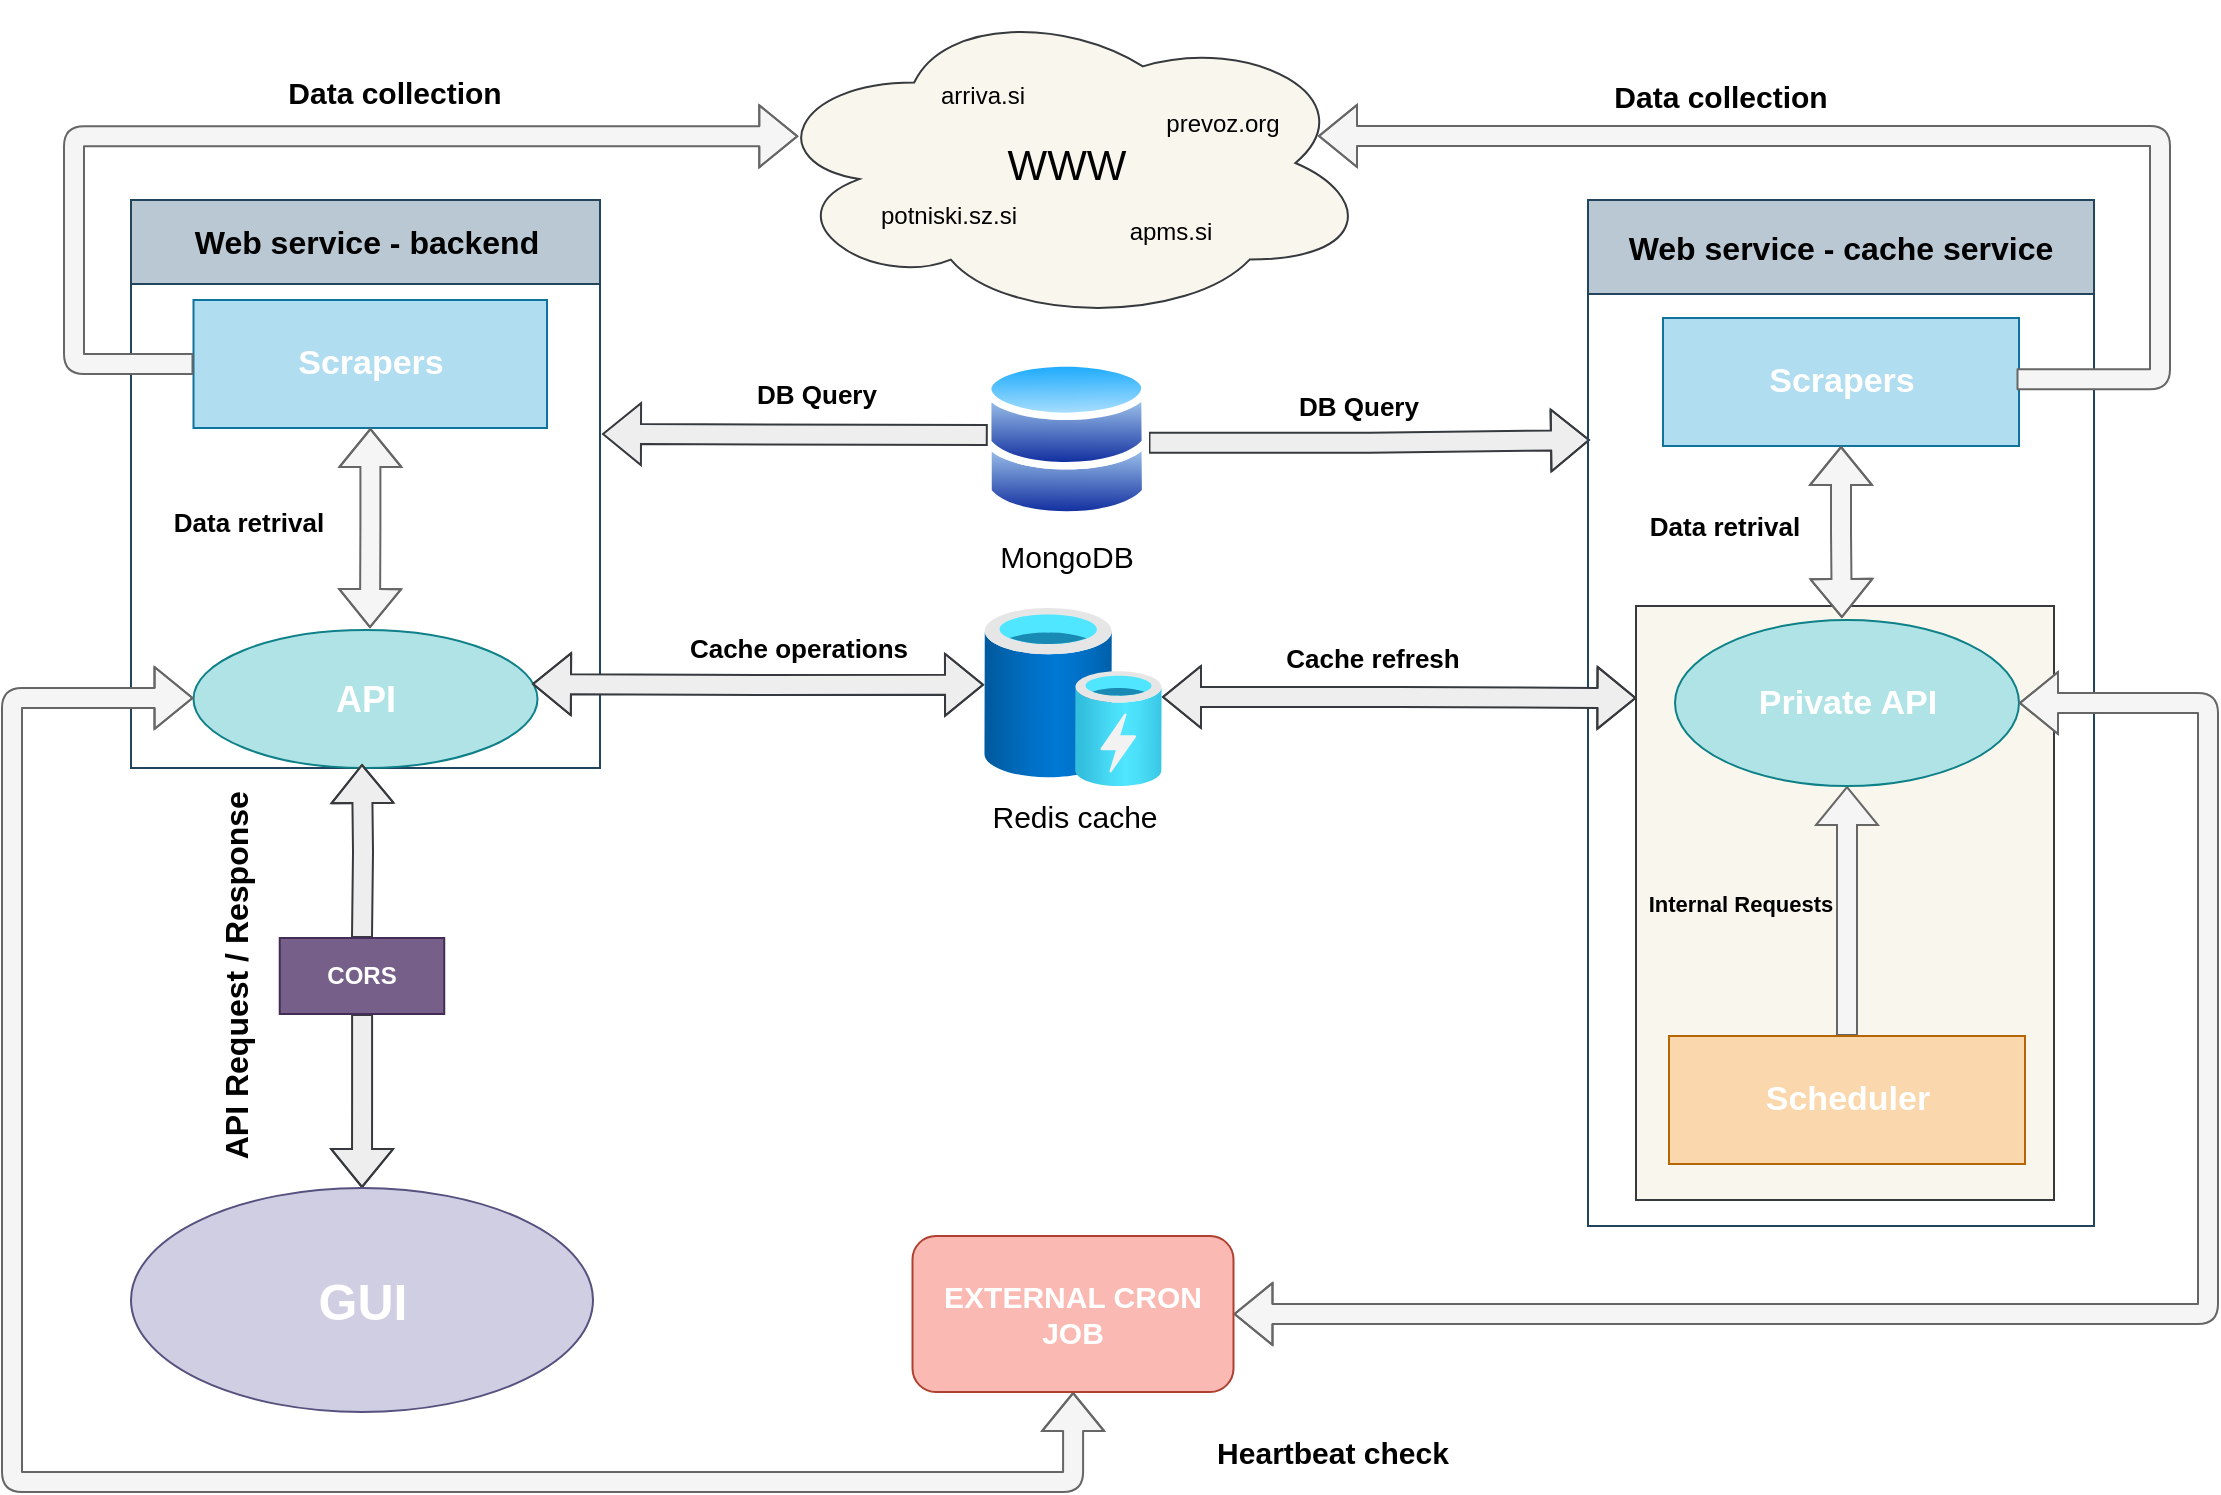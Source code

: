 <mxfile border="50" scale="3" compressed="false" locked="false" version="24.7.7">
  <diagram name="Blank" id="YmL12bMKpDGza6XwsDPr">
    <mxGraphModel dx="2644" dy="1102" grid="0" gridSize="10" guides="1" tooltips="1" connect="1" arrows="1" fold="1" page="0" pageScale="1" pageWidth="827" pageHeight="1169" background="#FFFFFF" math="1" shadow="0">
      <root>
        <mxCell id="X5NqExCQtvZxIxQ7pmgY-0" />
        <mxCell id="1" parent="X5NqExCQtvZxIxQ7pmgY-0" />
        <mxCell id="3iujyiFIKv-xdqHL7t24-19" style="edgeStyle=orthogonalEdgeStyle;rounded=0;orthogonalLoop=1;jettySize=auto;html=1;exitX=0.995;exitY=0.523;exitDx=0;exitDy=0;shape=flexArrow;startArrow=none;exitPerimeter=0;startFill=0;fillColor=#eeeeee;strokeColor=#36393d;" parent="1" source="3iujyiFIKv-xdqHL7t24-1" edge="1">
          <mxGeometry relative="1" as="geometry">
            <mxPoint x="-162" y="210" as="targetPoint" />
          </mxGeometry>
        </mxCell>
        <mxCell id="3iujyiFIKv-xdqHL7t24-1" value="&lt;div style=&quot;font-size: 15px;&quot;&gt;&lt;font style=&quot;font-size: 15px;&quot;&gt;MongoDB&lt;/font&gt;&lt;/div&gt;&lt;div style=&quot;font-size: 15px;&quot;&gt;&lt;font style=&quot;font-size: 15px;&quot;&gt;&lt;br&gt;&lt;/font&gt;&lt;/div&gt;" style="image;aspect=fixed;perimeter=ellipsePerimeter;html=1;align=center;shadow=0;dashed=0;spacingTop=3;image=img/lib/active_directory/databases.svg;" parent="1" vertex="1">
          <mxGeometry x="-465" y="169" width="82.65" height="81" as="geometry" />
        </mxCell>
        <mxCell id="3iujyiFIKv-xdqHL7t24-2" value="&lt;div style=&quot;font-size: 15px;&quot;&gt;&lt;font style=&quot;font-size: 15px;&quot;&gt;Redis cache&lt;/font&gt;&lt;/div&gt;&lt;div style=&quot;font-size: 15px;&quot;&gt;&lt;font style=&quot;font-size: 15px;&quot;&gt;&lt;br&gt;&lt;/font&gt;&lt;/div&gt;" style="image;aspect=fixed;html=1;points=[];align=center;fontSize=12;image=img/lib/azure2/general/Cache.svg;" parent="1" vertex="1">
          <mxGeometry x="-465" y="294" width="89" height="89" as="geometry" />
        </mxCell>
        <mxCell id="3iujyiFIKv-xdqHL7t24-29" style="edgeStyle=orthogonalEdgeStyle;rounded=0;orthogonalLoop=1;jettySize=auto;html=1;entryX=0.5;entryY=0;entryDx=0;entryDy=0;shape=flexArrow;startArrow=none;fillColor=#eeeeee;fillStyle=solid;gradientDirection=north;startFill=0;strokeColor=#36393d;" parent="1" source="7NyOA-QyOS0l97fLP46v-43" target="3iujyiFIKv-xdqHL7t24-8" edge="1">
          <mxGeometry relative="1" as="geometry">
            <mxPoint x="-776" y="372" as="sourcePoint" />
          </mxGeometry>
        </mxCell>
        <mxCell id="3iujyiFIKv-xdqHL7t24-4" value="&lt;font style=&quot;font-size: 16px;&quot;&gt;Web service - backend&lt;/font&gt;" style="swimlane;whiteSpace=wrap;html=1;startSize=42;fillColor=#bac8d3;strokeColor=#23445d;" parent="1" vertex="1">
          <mxGeometry x="-891.5" y="90" width="234.5" height="284" as="geometry" />
        </mxCell>
        <mxCell id="7NyOA-QyOS0l97fLP46v-3" value="&lt;font color=&quot;#ffffff&quot; size=&quot;1&quot;&gt;&lt;b style=&quot;font-size: 17px;&quot;&gt;Scrapers&lt;/b&gt;&lt;/font&gt;" style="whiteSpace=wrap;html=1;fillColor=#b1ddf0;strokeColor=#10739e;" vertex="1" parent="3iujyiFIKv-xdqHL7t24-4">
          <mxGeometry x="31.25" y="50" width="176.75" height="64" as="geometry" />
        </mxCell>
        <mxCell id="7NyOA-QyOS0l97fLP46v-5" value="&lt;font color=&quot;#ffffff&quot; style=&quot;font-size: 18px;&quot;&gt;&lt;b&gt;API&lt;/b&gt;&lt;/font&gt;" style="ellipse;whiteSpace=wrap;html=1;fillColor=#b0e3e6;strokeColor=#0e8088;" vertex="1" parent="3iujyiFIKv-xdqHL7t24-4">
          <mxGeometry x="31.25" y="215" width="172" height="69" as="geometry" />
        </mxCell>
        <mxCell id="7NyOA-QyOS0l97fLP46v-41" style="edgeStyle=orthogonalEdgeStyle;rounded=0;orthogonalLoop=1;jettySize=auto;html=1;shape=flexArrow;startArrow=block;entryX=0.513;entryY=-0.014;entryDx=0;entryDy=0;entryPerimeter=0;fillColor=#f5f5f5;strokeColor=#666666;" edge="1" parent="3iujyiFIKv-xdqHL7t24-4" source="7NyOA-QyOS0l97fLP46v-3" target="7NyOA-QyOS0l97fLP46v-5">
          <mxGeometry relative="1" as="geometry">
            <mxPoint x="120.5" y="215" as="targetPoint" />
          </mxGeometry>
        </mxCell>
        <mxCell id="7NyOA-QyOS0l97fLP46v-53" value="&lt;font style=&quot;font-size: 13px;&quot;&gt;&lt;b&gt;Data retrival&lt;br&gt;&lt;/b&gt;&lt;/font&gt;" style="text;html=1;align=center;verticalAlign=middle;resizable=0;points=[];autosize=1;strokeColor=none;fillColor=none;rotation=0;" vertex="1" parent="3iujyiFIKv-xdqHL7t24-4">
          <mxGeometry x="11.5" y="147" width="93" height="28" as="geometry" />
        </mxCell>
        <mxCell id="3iujyiFIKv-xdqHL7t24-8" value="&lt;font size=&quot;1&quot; color=&quot;#ffffff&quot;&gt;&lt;b style=&quot;font-size: 25px;&quot;&gt;GUI&lt;/b&gt;&lt;/font&gt;" style="ellipse;whiteSpace=wrap;html=1;fillColor=#d0cee2;strokeColor=#56517e;" parent="1" vertex="1">
          <mxGeometry x="-891.5" y="584" width="231" height="112" as="geometry" />
        </mxCell>
        <mxCell id="3iujyiFIKv-xdqHL7t24-11" value="&lt;font style=&quot;font-size: 16px;&quot; face=&quot;Helvetica&quot;&gt;Web service - cache service&lt;/font&gt;" style="swimlane;whiteSpace=wrap;html=1;fillColor=#bac8d3;strokeColor=#23445d;startSize=47;" parent="1" vertex="1">
          <mxGeometry x="-163" y="90" width="253" height="513" as="geometry" />
        </mxCell>
        <mxCell id="7NyOA-QyOS0l97fLP46v-63" value="" style="whiteSpace=wrap;html=1;fillColor=#f9f7ed;strokeColor=#36393d;" vertex="1" parent="3iujyiFIKv-xdqHL7t24-11">
          <mxGeometry x="24" y="203" width="209" height="297" as="geometry" />
        </mxCell>
        <mxCell id="3iujyiFIKv-xdqHL7t24-12" value="&lt;b&gt;&lt;font color=&quot;#ffffff&quot; style=&quot;font-size: 17px;&quot;&gt;Scrapers&lt;/font&gt;&lt;/b&gt;" style="whiteSpace=wrap;html=1;fillColor=#b1ddf0;strokeColor=#10739e;" parent="3iujyiFIKv-xdqHL7t24-11" vertex="1">
          <mxGeometry x="37.5" y="59" width="178" height="64" as="geometry" />
        </mxCell>
        <mxCell id="7NyOA-QyOS0l97fLP46v-67" style="edgeStyle=orthogonalEdgeStyle;rounded=0;orthogonalLoop=1;jettySize=auto;html=1;shape=flexArrow;startArrow=none;endArrow=block;endFill=0;startFill=0;fillColor=#f5f5f5;strokeColor=#666666;" edge="1" parent="3iujyiFIKv-xdqHL7t24-11" source="3iujyiFIKv-xdqHL7t24-30" target="7NyOA-QyOS0l97fLP46v-6">
          <mxGeometry relative="1" as="geometry" />
        </mxCell>
        <mxCell id="3iujyiFIKv-xdqHL7t24-30" value="&lt;font color=&quot;#ffffff&quot; style=&quot;font-size: 17px;&quot;&gt;&lt;b&gt;Scheduler&lt;/b&gt;&lt;/font&gt;" style="whiteSpace=wrap;html=1;fillColor=#fad7ac;strokeColor=#b46504;" parent="3iujyiFIKv-xdqHL7t24-11" vertex="1">
          <mxGeometry x="40.5" y="418" width="178" height="64" as="geometry" />
        </mxCell>
        <mxCell id="7NyOA-QyOS0l97fLP46v-6" value="&lt;font style=&quot;font-size: 17px;&quot; color=&quot;#ffffff&quot;&gt;&lt;b&gt;Private API&lt;br&gt;&lt;/b&gt;&lt;/font&gt;" style="ellipse;whiteSpace=wrap;html=1;fillColor=#b0e3e6;strokeColor=#0e8088;" vertex="1" parent="3iujyiFIKv-xdqHL7t24-11">
          <mxGeometry x="43.5" y="210" width="172" height="83" as="geometry" />
        </mxCell>
        <mxCell id="7NyOA-QyOS0l97fLP46v-36" value="&lt;font style=&quot;font-size: 11px;&quot;&gt;&lt;b style=&quot;font-size: 11px;&quot;&gt;Internal Requests&lt;/b&gt;&lt;/font&gt;" style="text;html=1;align=center;verticalAlign=middle;resizable=0;points=[];autosize=1;strokeColor=none;fillColor=none;rotation=0;fontSize=11;" vertex="1" parent="3iujyiFIKv-xdqHL7t24-11">
          <mxGeometry x="21" y="339" width="110" height="25" as="geometry" />
        </mxCell>
        <mxCell id="7NyOA-QyOS0l97fLP46v-54" value="&lt;font style=&quot;font-size: 13px;&quot;&gt;&lt;b&gt;Data retrival&lt;br&gt;&lt;/b&gt;&lt;/font&gt;" style="text;html=1;align=center;verticalAlign=middle;resizable=0;points=[];autosize=1;strokeColor=none;fillColor=none;rotation=0;" vertex="1" parent="3iujyiFIKv-xdqHL7t24-11">
          <mxGeometry x="21" y="149" width="93" height="28" as="geometry" />
        </mxCell>
        <mxCell id="7NyOA-QyOS0l97fLP46v-66" style="edgeStyle=orthogonalEdgeStyle;rounded=0;orthogonalLoop=1;jettySize=auto;html=1;entryX=0.485;entryY=-0.012;entryDx=0;entryDy=0;entryPerimeter=0;shape=flexArrow;startArrow=block;fillColor=#f5f5f5;strokeColor=#666666;" edge="1" parent="3iujyiFIKv-xdqHL7t24-11" source="3iujyiFIKv-xdqHL7t24-12" target="7NyOA-QyOS0l97fLP46v-6">
          <mxGeometry relative="1" as="geometry" />
        </mxCell>
        <mxCell id="3iujyiFIKv-xdqHL7t24-25" style="edgeStyle=orthogonalEdgeStyle;rounded=0;orthogonalLoop=1;jettySize=auto;html=1;shape=flexArrow;startArrow=block;entryX=0;entryY=0.431;entryDx=0;entryDy=0;entryPerimeter=0;fillColor=#eeeeee;strokeColor=#36393d;" parent="1" target="3iujyiFIKv-xdqHL7t24-2" edge="1">
          <mxGeometry relative="1" as="geometry">
            <mxPoint x="-691" y="332" as="sourcePoint" />
            <mxPoint x="-468" y="332" as="targetPoint" />
          </mxGeometry>
        </mxCell>
        <mxCell id="3iujyiFIKv-xdqHL7t24-28" style="edgeStyle=orthogonalEdgeStyle;rounded=0;orthogonalLoop=1;jettySize=auto;html=1;shape=flexArrow;startArrow=block;entryX=0.023;entryY=0.475;entryDx=0;entryDy=0;entryPerimeter=0;endArrow=none;endFill=0;fillColor=#eeeeee;strokeColor=#36393d;" parent="1" target="3iujyiFIKv-xdqHL7t24-1" edge="1">
          <mxGeometry relative="1" as="geometry">
            <mxPoint x="-656" y="207" as="sourcePoint" />
            <mxPoint x="-468" y="207" as="targetPoint" />
          </mxGeometry>
        </mxCell>
        <mxCell id="7NyOA-QyOS0l97fLP46v-15" value="&lt;font style=&quot;font-size: 13px;&quot;&gt;&lt;b&gt;Cache operations&lt;br&gt;&lt;/b&gt;&lt;/font&gt;" style="text;html=1;align=center;verticalAlign=middle;resizable=0;points=[];autosize=1;strokeColor=none;fillColor=none;" vertex="1" parent="1">
          <mxGeometry x="-622" y="300" width="127" height="28" as="geometry" />
        </mxCell>
        <mxCell id="7NyOA-QyOS0l97fLP46v-18" value="&lt;font style=&quot;font-size: 13px;&quot;&gt;&lt;b&gt;DB Query&lt;br&gt;&lt;/b&gt;&lt;/font&gt;" style="text;html=1;align=center;verticalAlign=middle;resizable=0;points=[];autosize=1;strokeColor=none;fillColor=none;" vertex="1" parent="1">
          <mxGeometry x="-588" y="173" width="78" height="28" as="geometry" />
        </mxCell>
        <mxCell id="7NyOA-QyOS0l97fLP46v-19" value="&lt;font style=&quot;font-size: 13px;&quot;&gt;&lt;b&gt;DB Query&lt;br&gt;&lt;/b&gt;&lt;/font&gt;" style="text;html=1;align=center;verticalAlign=middle;resizable=0;points=[];autosize=1;strokeColor=none;fillColor=none;" vertex="1" parent="1">
          <mxGeometry x="-317" y="179" width="78" height="28" as="geometry" />
        </mxCell>
        <mxCell id="7NyOA-QyOS0l97fLP46v-20" value="&lt;font style=&quot;font-size: 13px;&quot;&gt;&lt;strong&gt;Cache refresh&lt;/strong&gt;&lt;/font&gt;" style="text;html=1;align=center;verticalAlign=middle;resizable=0;points=[];autosize=1;strokeColor=none;fillColor=none;" vertex="1" parent="1">
          <mxGeometry x="-324" y="305" width="105" height="28" as="geometry" />
        </mxCell>
        <mxCell id="7NyOA-QyOS0l97fLP46v-21" value="&lt;font style=&quot;font-size: 16px;&quot;&gt;&lt;b&gt;API Request / Response&lt;br&gt;&lt;/b&gt;&lt;/font&gt;" style="text;html=1;align=center;verticalAlign=middle;resizable=0;points=[];autosize=1;strokeColor=none;fillColor=none;rotation=-90;" vertex="1" parent="1">
          <mxGeometry x="-939.88" y="462.5" width="202" height="31" as="geometry" />
        </mxCell>
        <mxCell id="7NyOA-QyOS0l97fLP46v-24" value="&lt;font style=&quot;font-size: 21px;&quot;&gt;WWW&lt;/font&gt;" style="ellipse;shape=cloud;whiteSpace=wrap;html=1;fillColor=#f9f7ed;strokeColor=#36393d;" vertex="1" parent="1">
          <mxGeometry x="-576.17" y="-9" width="305" height="161" as="geometry" />
        </mxCell>
        <mxCell id="7NyOA-QyOS0l97fLP46v-26" value="apms.si" style="text;html=1;align=center;verticalAlign=middle;resizable=0;points=[];autosize=1;" vertex="1" parent="1">
          <mxGeometry x="-402" y="93" width="59" height="26" as="geometry" />
        </mxCell>
        <mxCell id="7NyOA-QyOS0l97fLP46v-27" value="arriva.si" style="text;html=1;align=center;verticalAlign=middle;resizable=0;points=[];autosize=1;strokeColor=none;fillColor=none;" vertex="1" parent="1">
          <mxGeometry x="-496" y="25" width="60" height="26" as="geometry" />
        </mxCell>
        <mxCell id="7NyOA-QyOS0l97fLP46v-28" value="&lt;div&gt;prevoz.org&lt;br&gt;&lt;/div&gt;" style="text;html=1;align=center;verticalAlign=middle;resizable=0;points=[];autosize=1;strokeColor=none;fillColor=none;" vertex="1" parent="1">
          <mxGeometry x="-384" y="39" width="75" height="26" as="geometry" />
        </mxCell>
        <mxCell id="7NyOA-QyOS0l97fLP46v-29" value="potniski.sz.si" style="text;html=1;align=center;verticalAlign=middle;resizable=0;points=[];autosize=1;strokeColor=none;fillColor=none;" vertex="1" parent="1">
          <mxGeometry x="-526" y="85" width="86" height="26" as="geometry" />
        </mxCell>
        <mxCell id="7NyOA-QyOS0l97fLP46v-30" style="edgeStyle=orthogonalEdgeStyle;rounded=1;orthogonalLoop=1;jettySize=auto;html=1;exitX=0;exitY=0.5;exitDx=0;exitDy=0;curved=0;shape=flexArrow;entryX=0.06;entryY=0.417;entryDx=0;entryDy=0;entryPerimeter=0;fillColor=#f5f5f5;strokeColor=#666666;" edge="1" parent="1" source="7NyOA-QyOS0l97fLP46v-3" target="7NyOA-QyOS0l97fLP46v-24">
          <mxGeometry relative="1" as="geometry">
            <mxPoint x="-864.25" y="227.6" as="sourcePoint" />
            <mxPoint x="-555.65" y="66.0" as="targetPoint" />
            <Array as="points">
              <mxPoint x="-920" y="172" />
              <mxPoint x="-920" y="58" />
            </Array>
          </mxGeometry>
        </mxCell>
        <mxCell id="7NyOA-QyOS0l97fLP46v-38" style="edgeStyle=orthogonalEdgeStyle;rounded=1;orthogonalLoop=1;jettySize=auto;html=1;curved=0;shape=flexArrow;entryX=0.914;entryY=0.364;entryDx=0;entryDy=0;entryPerimeter=0;exitX=0.993;exitY=0.478;exitDx=0;exitDy=0;exitPerimeter=0;fillColor=#f5f5f5;strokeColor=#666666;" edge="1" parent="1" source="3iujyiFIKv-xdqHL7t24-12">
          <mxGeometry relative="1" as="geometry">
            <mxPoint x="77" y="243" as="sourcePoint" />
            <mxPoint x="-298.0" y="57.974" as="targetPoint" />
            <Array as="points">
              <mxPoint x="123" y="180" />
              <mxPoint x="123" y="58" />
            </Array>
          </mxGeometry>
        </mxCell>
        <mxCell id="7NyOA-QyOS0l97fLP46v-45" value="" style="edgeStyle=orthogonalEdgeStyle;rounded=0;orthogonalLoop=1;jettySize=auto;html=1;entryX=0.5;entryY=0;entryDx=0;entryDy=0;shape=flexArrow;startArrow=block;fillColor=#eeeeee;fillStyle=solid;gradientDirection=north;startFill=0;endArrow=none;endFill=0;strokeColor=#36393d;" edge="1" parent="1" target="7NyOA-QyOS0l97fLP46v-43">
          <mxGeometry relative="1" as="geometry">
            <mxPoint x="-776" y="372" as="sourcePoint" />
            <mxPoint x="-776" y="584" as="targetPoint" />
          </mxGeometry>
        </mxCell>
        <mxCell id="7NyOA-QyOS0l97fLP46v-43" value="&lt;font color=&quot;#ffffff&quot;&gt;&lt;b&gt;CORS&lt;/b&gt;&lt;/font&gt;" style="whiteSpace=wrap;html=1;fillColor=#76608a;strokeColor=#432D57;fontColor=#ffffff;" vertex="1" parent="1">
          <mxGeometry x="-817.13" y="459" width="82.25" height="38" as="geometry" />
        </mxCell>
        <mxCell id="7NyOA-QyOS0l97fLP46v-48" value="&lt;font style=&quot;font-size: 15px;&quot;&gt;&lt;font style=&quot;font-size: 15px;&quot;&gt;&lt;b&gt;Data collection&lt;br&gt;&lt;/b&gt;&lt;/font&gt;&lt;/font&gt;" style="text;html=1;align=center;verticalAlign=middle;resizable=0;points=[];autosize=1;strokeColor=none;fillColor=none;rotation=0;" vertex="1" parent="1">
          <mxGeometry x="-823" y="21" width="125" height="30" as="geometry" />
        </mxCell>
        <mxCell id="7NyOA-QyOS0l97fLP46v-51" value="&lt;font style=&quot;font-size: 15px;&quot;&gt;&lt;font style=&quot;font-size: 15px;&quot;&gt;&lt;b&gt;Data collection&lt;br&gt;&lt;/b&gt;&lt;/font&gt;&lt;/font&gt;" style="text;html=1;align=center;verticalAlign=middle;resizable=0;points=[];autosize=1;strokeColor=none;fillColor=none;rotation=0;" vertex="1" parent="1">
          <mxGeometry x="-160" y="23" width="125" height="30" as="geometry" />
        </mxCell>
        <mxCell id="7NyOA-QyOS0l97fLP46v-64" style="edgeStyle=orthogonalEdgeStyle;rounded=0;orthogonalLoop=1;jettySize=auto;html=1;entryX=0.001;entryY=0.155;entryDx=0;entryDy=0;entryPerimeter=0;shape=flexArrow;startArrow=block;fillColor=#eeeeee;strokeColor=#36393d;" edge="1" parent="1" source="3iujyiFIKv-xdqHL7t24-2" target="7NyOA-QyOS0l97fLP46v-63">
          <mxGeometry relative="1" as="geometry" />
        </mxCell>
        <mxCell id="7NyOA-QyOS0l97fLP46v-71" style="edgeStyle=orthogonalEdgeStyle;rounded=1;orthogonalLoop=1;jettySize=auto;html=1;shape=flexArrow;fillColor=#f5f5f5;strokeColor=#666666;startArrow=block;" edge="1" parent="1" source="7NyOA-QyOS0l97fLP46v-69" target="7NyOA-QyOS0l97fLP46v-5">
          <mxGeometry relative="1" as="geometry">
            <Array as="points">
              <mxPoint x="-420" y="731" />
              <mxPoint x="-951" y="731" />
              <mxPoint x="-951" y="339" />
            </Array>
          </mxGeometry>
        </mxCell>
        <mxCell id="7NyOA-QyOS0l97fLP46v-72" style="edgeStyle=orthogonalEdgeStyle;rounded=1;orthogonalLoop=1;jettySize=auto;html=1;entryX=1;entryY=0.5;entryDx=0;entryDy=0;fillColor=#f5f5f5;strokeColor=#666666;shape=flexArrow;startArrow=block;" edge="1" parent="1" source="7NyOA-QyOS0l97fLP46v-69" target="7NyOA-QyOS0l97fLP46v-6">
          <mxGeometry relative="1" as="geometry">
            <Array as="points">
              <mxPoint x="147" y="647" />
              <mxPoint x="147" y="341" />
            </Array>
          </mxGeometry>
        </mxCell>
        <mxCell id="7NyOA-QyOS0l97fLP46v-69" value="&lt;font size=&quot;1&quot; color=&quot;#ffffff&quot;&gt;&lt;b style=&quot;font-size: 15px;&quot;&gt;EXTERNAL CRON JOB&lt;/b&gt;&lt;/font&gt;" style="rounded=1;whiteSpace=wrap;html=1;gradientDirection=south;fillColor=#FAB9B2;strokeColor=#ae4132;" vertex="1" parent="1">
          <mxGeometry x="-500.75" y="608" width="160.5" height="78" as="geometry" />
        </mxCell>
        <mxCell id="7NyOA-QyOS0l97fLP46v-74" value="&lt;font style=&quot;font-size: 15px;&quot;&gt;&lt;strong&gt;Heartbeat check&lt;br&gt;&lt;/strong&gt;&lt;/font&gt;" style="text;html=1;align=center;verticalAlign=middle;resizable=0;points=[];autosize=1;fillOpacity=100;" vertex="1" parent="1">
          <mxGeometry x="-358" y="701" width="134" height="30" as="geometry" />
        </mxCell>
      </root>
    </mxGraphModel>
  </diagram>
</mxfile>
